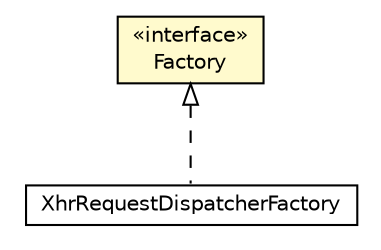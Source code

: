 #!/usr/local/bin/dot
#
# Class diagram 
# Generated by UMLGraph version R5_6-24-gf6e263 (http://www.umlgraph.org/)
#

digraph G {
	edge [fontname="Helvetica",fontsize=10,labelfontname="Helvetica",labelfontsize=10];
	node [fontname="Helvetica",fontsize=10,shape=plaintext];
	nodesep=0.25;
	ranksep=0.5;
	// io.reinert.requestor.core.RequestDispatcher.Factory
	c42553 [label=<<table title="io.reinert.requestor.core.RequestDispatcher.Factory" border="0" cellborder="1" cellspacing="0" cellpadding="2" port="p" bgcolor="lemonChiffon" href="./RequestDispatcher.Factory.html">
		<tr><td><table border="0" cellspacing="0" cellpadding="1">
<tr><td align="center" balign="center"> &#171;interface&#187; </td></tr>
<tr><td align="center" balign="center"> Factory </td></tr>
		</table></td></tr>
		</table>>, URL="./RequestDispatcher.Factory.html", fontname="Helvetica", fontcolor="black", fontsize=10.0];
	// io.reinert.requestor.gwt.xhr.XhrRequestDispatcherFactory
	c42653 [label=<<table title="io.reinert.requestor.gwt.xhr.XhrRequestDispatcherFactory" border="0" cellborder="1" cellspacing="0" cellpadding="2" port="p" href="../gwt/xhr/XhrRequestDispatcherFactory.html">
		<tr><td><table border="0" cellspacing="0" cellpadding="1">
<tr><td align="center" balign="center"> XhrRequestDispatcherFactory </td></tr>
		</table></td></tr>
		</table>>, URL="../gwt/xhr/XhrRequestDispatcherFactory.html", fontname="Helvetica", fontcolor="black", fontsize=10.0];
	//io.reinert.requestor.gwt.xhr.XhrRequestDispatcherFactory implements io.reinert.requestor.core.RequestDispatcher.Factory
	c42553:p -> c42653:p [dir=back,arrowtail=empty,style=dashed];
}

